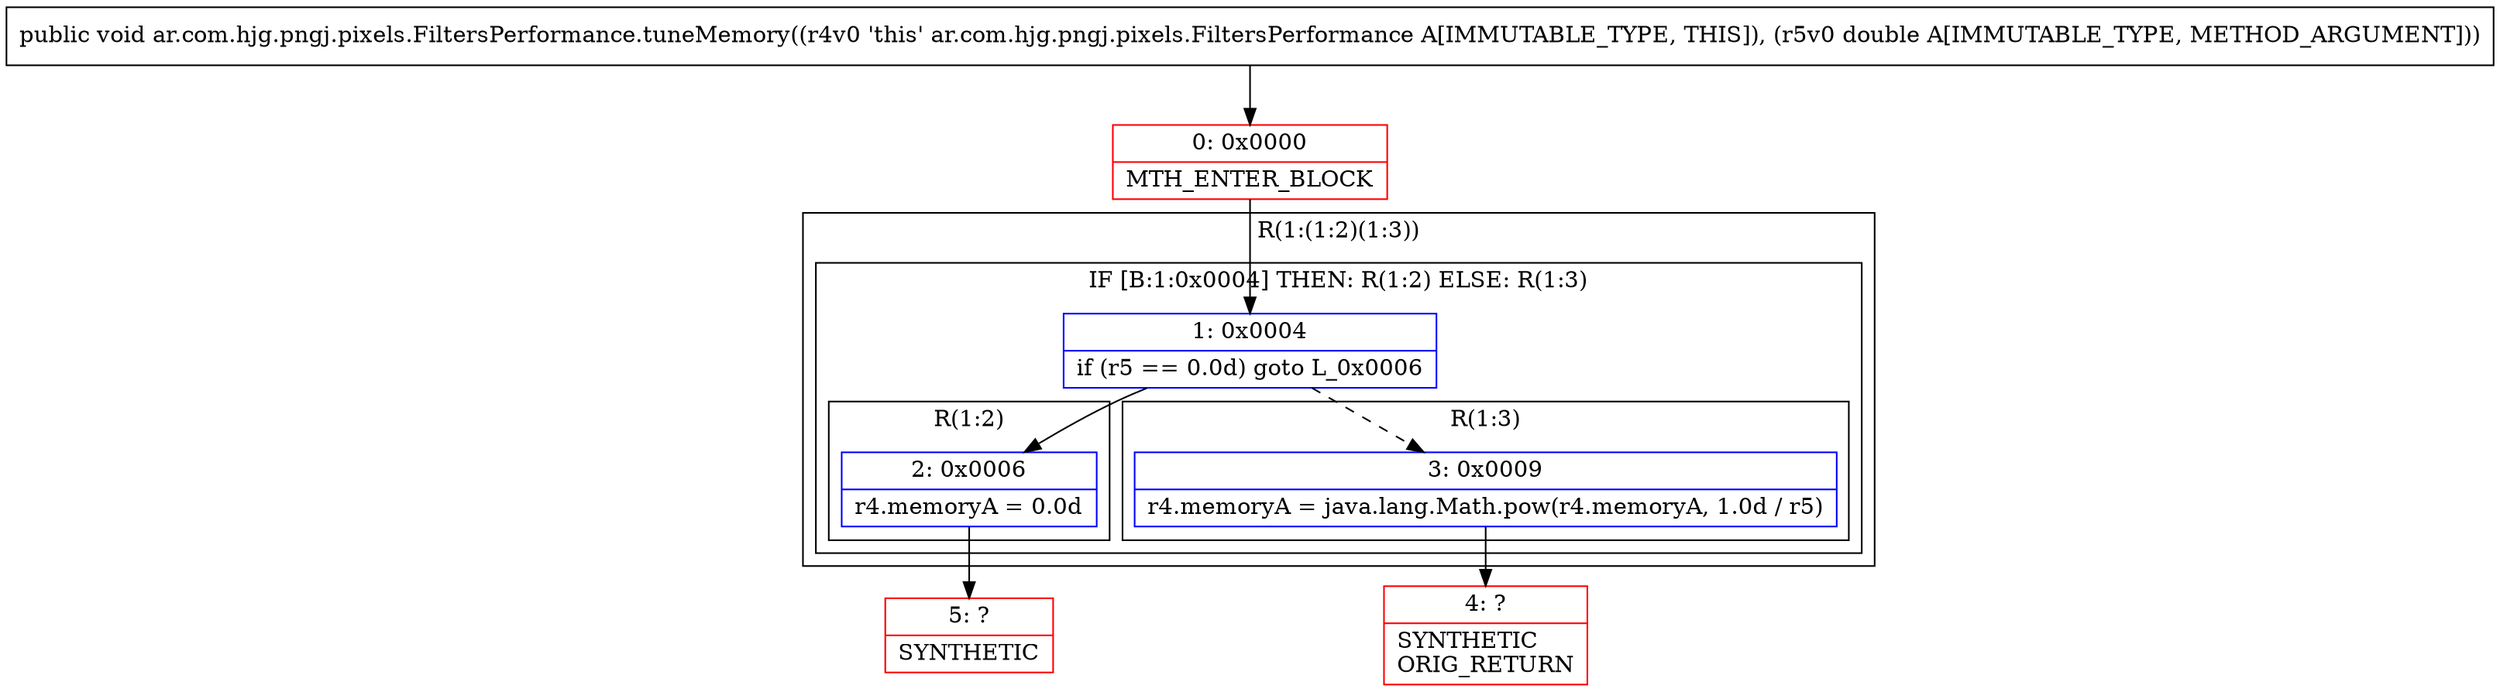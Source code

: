 digraph "CFG forar.com.hjg.pngj.pixels.FiltersPerformance.tuneMemory(D)V" {
subgraph cluster_Region_1272352886 {
label = "R(1:(1:2)(1:3))";
node [shape=record,color=blue];
subgraph cluster_IfRegion_1788213472 {
label = "IF [B:1:0x0004] THEN: R(1:2) ELSE: R(1:3)";
node [shape=record,color=blue];
Node_1 [shape=record,label="{1\:\ 0x0004|if (r5 == 0.0d) goto L_0x0006\l}"];
subgraph cluster_Region_1156204352 {
label = "R(1:2)";
node [shape=record,color=blue];
Node_2 [shape=record,label="{2\:\ 0x0006|r4.memoryA = 0.0d\l}"];
}
subgraph cluster_Region_1713503227 {
label = "R(1:3)";
node [shape=record,color=blue];
Node_3 [shape=record,label="{3\:\ 0x0009|r4.memoryA = java.lang.Math.pow(r4.memoryA, 1.0d \/ r5)\l}"];
}
}
}
Node_0 [shape=record,color=red,label="{0\:\ 0x0000|MTH_ENTER_BLOCK\l}"];
Node_4 [shape=record,color=red,label="{4\:\ ?|SYNTHETIC\lORIG_RETURN\l}"];
Node_5 [shape=record,color=red,label="{5\:\ ?|SYNTHETIC\l}"];
MethodNode[shape=record,label="{public void ar.com.hjg.pngj.pixels.FiltersPerformance.tuneMemory((r4v0 'this' ar.com.hjg.pngj.pixels.FiltersPerformance A[IMMUTABLE_TYPE, THIS]), (r5v0 double A[IMMUTABLE_TYPE, METHOD_ARGUMENT])) }"];
MethodNode -> Node_0;
Node_1 -> Node_2;
Node_1 -> Node_3[style=dashed];
Node_2 -> Node_5;
Node_3 -> Node_4;
Node_0 -> Node_1;
}

